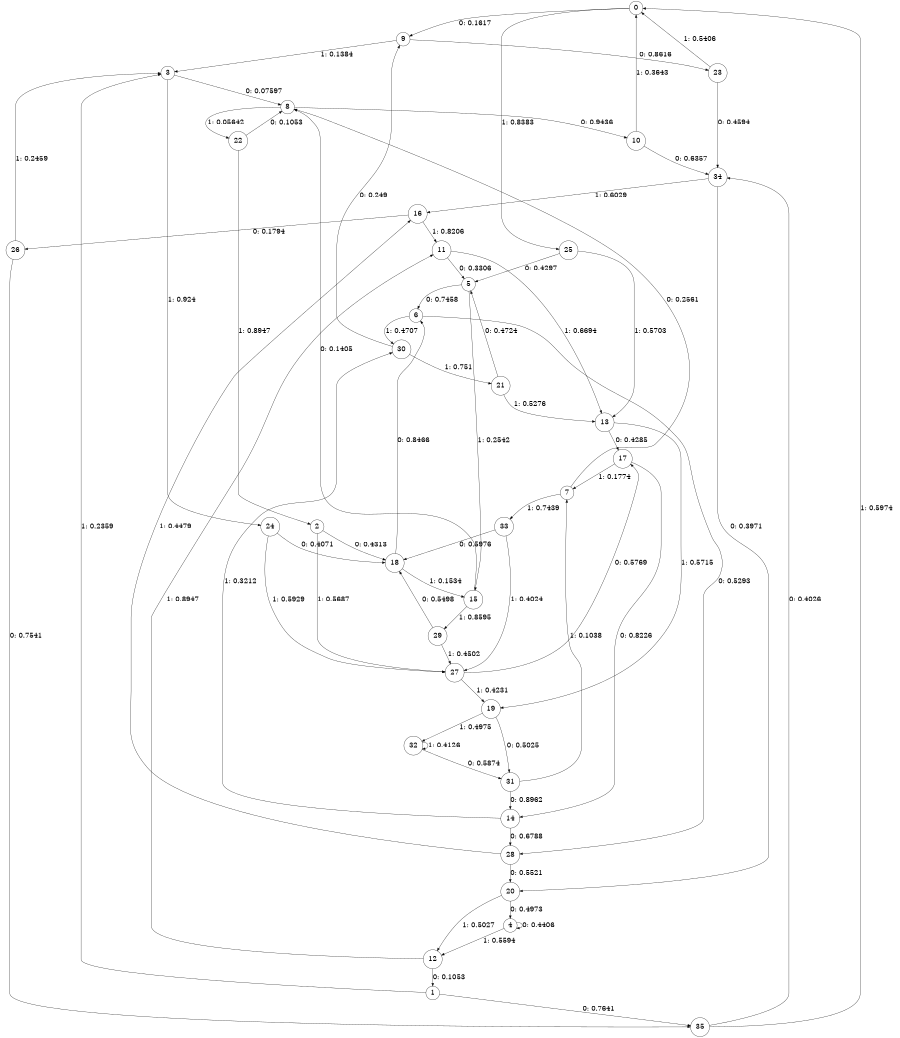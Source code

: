digraph "ch9randomL6" {
size = "6,8.5";
ratio = "fill";
node [shape = circle];
node [fontsize = 24];
edge [fontsize = 24];
0 -> 9 [label = "0: 0.1617   "];
0 -> 25 [label = "1: 0.8383   "];
1 -> 35 [label = "0: 0.7641   "];
1 -> 3 [label = "1: 0.2359   "];
2 -> 18 [label = "0: 0.4313   "];
2 -> 27 [label = "1: 0.5687   "];
3 -> 8 [label = "0: 0.07597  "];
3 -> 24 [label = "1: 0.924    "];
4 -> 4 [label = "0: 0.4406   "];
4 -> 12 [label = "1: 0.5594   "];
5 -> 6 [label = "0: 0.7458   "];
5 -> 15 [label = "1: 0.2542   "];
6 -> 28 [label = "0: 0.5293   "];
6 -> 30 [label = "1: 0.4707   "];
7 -> 8 [label = "0: 0.2561   "];
7 -> 33 [label = "1: 0.7439   "];
8 -> 10 [label = "0: 0.9436   "];
8 -> 22 [label = "1: 0.05642  "];
9 -> 23 [label = "0: 0.8616   "];
9 -> 3 [label = "1: 0.1384   "];
10 -> 34 [label = "0: 0.6357   "];
10 -> 0 [label = "1: 0.3643   "];
11 -> 5 [label = "0: 0.3306   "];
11 -> 13 [label = "1: 0.6694   "];
12 -> 1 [label = "0: 0.1053   "];
12 -> 11 [label = "1: 0.8947   "];
13 -> 17 [label = "0: 0.4285   "];
13 -> 19 [label = "1: 0.5715   "];
14 -> 28 [label = "0: 0.6788   "];
14 -> 30 [label = "1: 0.3212   "];
15 -> 8 [label = "0: 0.1405   "];
15 -> 29 [label = "1: 0.8595   "];
16 -> 26 [label = "0: 0.1794   "];
16 -> 11 [label = "1: 0.8206   "];
17 -> 14 [label = "0: 0.8226   "];
17 -> 7 [label = "1: 0.1774   "];
18 -> 6 [label = "0: 0.8466   "];
18 -> 15 [label = "1: 0.1534   "];
19 -> 31 [label = "0: 0.5025   "];
19 -> 32 [label = "1: 0.4975   "];
20 -> 4 [label = "0: 0.4973   "];
20 -> 12 [label = "1: 0.5027   "];
21 -> 5 [label = "0: 0.4724   "];
21 -> 13 [label = "1: 0.5276   "];
22 -> 8 [label = "0: 0.1053   "];
22 -> 2 [label = "1: 0.8947   "];
23 -> 34 [label = "0: 0.4594   "];
23 -> 0 [label = "1: 0.5406   "];
24 -> 18 [label = "0: 0.4071   "];
24 -> 27 [label = "1: 0.5929   "];
25 -> 5 [label = "0: 0.4297   "];
25 -> 13 [label = "1: 0.5703   "];
26 -> 35 [label = "0: 0.7541   "];
26 -> 3 [label = "1: 0.2459   "];
27 -> 17 [label = "0: 0.5769   "];
27 -> 19 [label = "1: 0.4231   "];
28 -> 20 [label = "0: 0.5521   "];
28 -> 16 [label = "1: 0.4479   "];
29 -> 18 [label = "0: 0.5498   "];
29 -> 27 [label = "1: 0.4502   "];
30 -> 9 [label = "0: 0.249    "];
30 -> 21 [label = "1: 0.751    "];
31 -> 14 [label = "0: 0.8962   "];
31 -> 7 [label = "1: 0.1038   "];
32 -> 31 [label = "0: 0.5874   "];
32 -> 32 [label = "1: 0.4126   "];
33 -> 18 [label = "0: 0.5976   "];
33 -> 27 [label = "1: 0.4024   "];
34 -> 20 [label = "0: 0.3971   "];
34 -> 16 [label = "1: 0.6029   "];
35 -> 34 [label = "0: 0.4026   "];
35 -> 0 [label = "1: 0.5974   "];
}